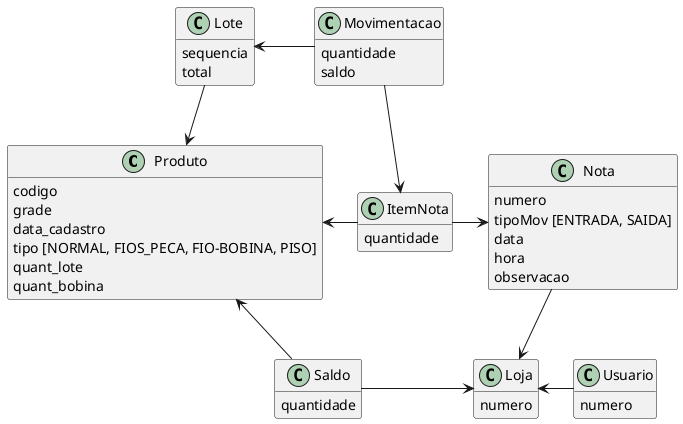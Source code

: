 @startuml modelo
hide methods

class Produto{
	codigo
	grade
	data_cadastro
	tipo [NORMAL, FIOS_PECA, FIO-BOBINA, PISO]
	quant_lote
	quant_bobina
}

class ItemNota{
	quantidade
}

class Nota {
	numero
	tipoMov [ENTRADA, SAIDA]
	data
	hora
	observacao
}

class Lote {
	sequencia
	total
}

class Movimentacao {
	quantidade
	saldo
}

class Loja {
	numero
}

class Usuario {
	numero
}

class Saldo {
	quantidade
}

ItemNota	-r->	Nota
ItemNota	-l->	Produto
Lote		-->	Produto
Movimentacao	-l->	Lote
Movimentacao	-->	ItemNota
Nota		-->	Loja
Usuario		-l->	Loja
Saldo		-u->	Produto
Saldo		-r->	Loja
@enduml
